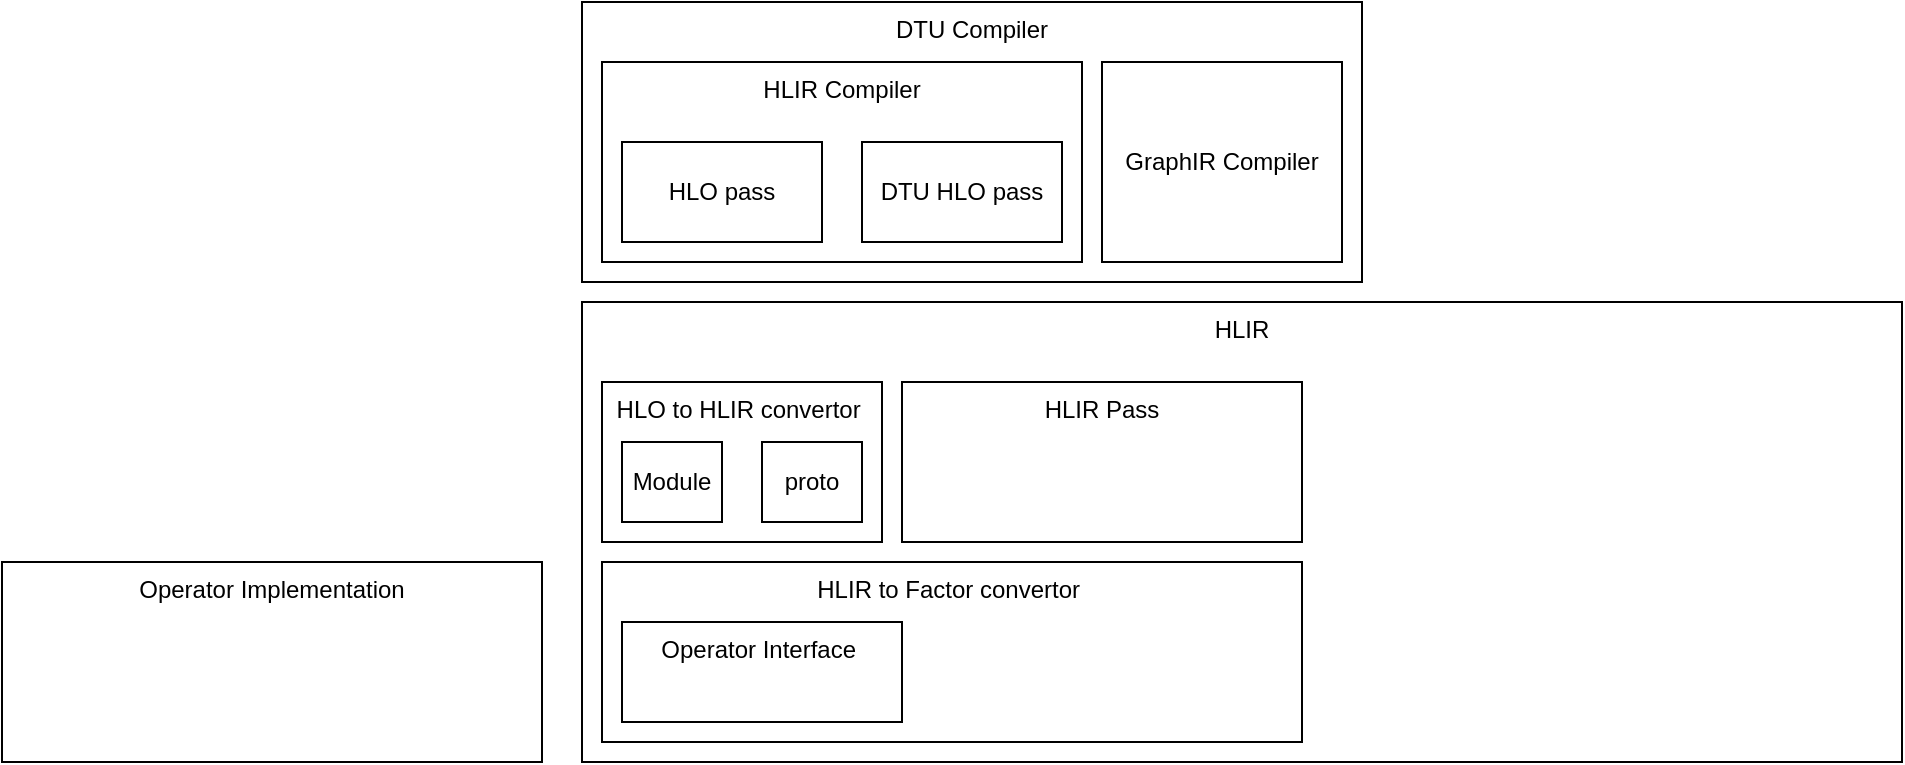 <mxfile version="14.5.0" type="github">
  <diagram id="_3LncPrsmreKFIglYwDI" name="Page-1">
    <mxGraphModel dx="1638" dy="538" grid="1" gridSize="10" guides="1" tooltips="1" connect="1" arrows="1" fold="1" page="1" pageScale="1" pageWidth="850" pageHeight="1100" math="0" shadow="0">
      <root>
        <mxCell id="0" />
        <mxCell id="1" parent="0" />
        <mxCell id="mfwibhz9wOhJmcExsnoy-1" value="HLIR" style="rounded=0;whiteSpace=wrap;html=1;align=center;verticalAlign=top;" parent="1" vertex="1">
          <mxGeometry x="40" y="340" width="660" height="230" as="geometry" />
        </mxCell>
        <mxCell id="mfwibhz9wOhJmcExsnoy-2" value="DTU Compiler&lt;br&gt;" style="rounded=0;whiteSpace=wrap;html=1;align=center;verticalAlign=top;" parent="1" vertex="1">
          <mxGeometry x="40" y="190" width="390" height="140" as="geometry" />
        </mxCell>
        <mxCell id="cP5ySLdVDg7BmedUUOFs-1" value="HLIR Compiler" style="rounded=0;whiteSpace=wrap;html=1;verticalAlign=top;" vertex="1" parent="1">
          <mxGeometry x="50" y="220" width="240" height="100" as="geometry" />
        </mxCell>
        <mxCell id="cP5ySLdVDg7BmedUUOFs-2" value="GraphIR Compiler" style="rounded=0;whiteSpace=wrap;html=1;" vertex="1" parent="1">
          <mxGeometry x="300" y="220" width="120" height="100" as="geometry" />
        </mxCell>
        <mxCell id="cP5ySLdVDg7BmedUUOFs-3" value="HLO to HLIR convertor&amp;nbsp;" style="rounded=0;whiteSpace=wrap;html=1;verticalAlign=top;" vertex="1" parent="1">
          <mxGeometry x="50" y="380" width="140" height="80" as="geometry" />
        </mxCell>
        <mxCell id="cP5ySLdVDg7BmedUUOFs-4" value="HLIR to Factor&amp;nbsp;convertor&amp;nbsp;" style="rounded=0;whiteSpace=wrap;html=1;verticalAlign=top;" vertex="1" parent="1">
          <mxGeometry x="50" y="470" width="350" height="90" as="geometry" />
        </mxCell>
        <mxCell id="cP5ySLdVDg7BmedUUOFs-5" value="HLO pass" style="rounded=0;whiteSpace=wrap;html=1;" vertex="1" parent="1">
          <mxGeometry x="60" y="260" width="100" height="50" as="geometry" />
        </mxCell>
        <mxCell id="cP5ySLdVDg7BmedUUOFs-6" value="DTU HLO pass" style="rounded=0;whiteSpace=wrap;html=1;" vertex="1" parent="1">
          <mxGeometry x="180" y="260" width="100" height="50" as="geometry" />
        </mxCell>
        <mxCell id="cP5ySLdVDg7BmedUUOFs-8" value="Module" style="rounded=0;whiteSpace=wrap;html=1;align=center;" vertex="1" parent="1">
          <mxGeometry x="60" y="410" width="50" height="40" as="geometry" />
        </mxCell>
        <mxCell id="cP5ySLdVDg7BmedUUOFs-10" value="proto" style="rounded=0;whiteSpace=wrap;html=1;align=center;" vertex="1" parent="1">
          <mxGeometry x="130" y="410" width="50" height="40" as="geometry" />
        </mxCell>
        <mxCell id="cP5ySLdVDg7BmedUUOFs-11" value="HLIR Pass" style="rounded=0;whiteSpace=wrap;html=1;verticalAlign=top;" vertex="1" parent="1">
          <mxGeometry x="200" y="380" width="200" height="80" as="geometry" />
        </mxCell>
        <mxCell id="cP5ySLdVDg7BmedUUOFs-12" value="Operator Interface&amp;nbsp;" style="rounded=0;whiteSpace=wrap;html=1;verticalAlign=top;" vertex="1" parent="1">
          <mxGeometry x="60" y="500" width="140" height="50" as="geometry" />
        </mxCell>
        <mxCell id="cP5ySLdVDg7BmedUUOFs-13" value="Operator Implementation" style="rounded=0;whiteSpace=wrap;html=1;verticalAlign=top;" vertex="1" parent="1">
          <mxGeometry x="-250" y="470" width="270" height="100" as="geometry" />
        </mxCell>
      </root>
    </mxGraphModel>
  </diagram>
</mxfile>
